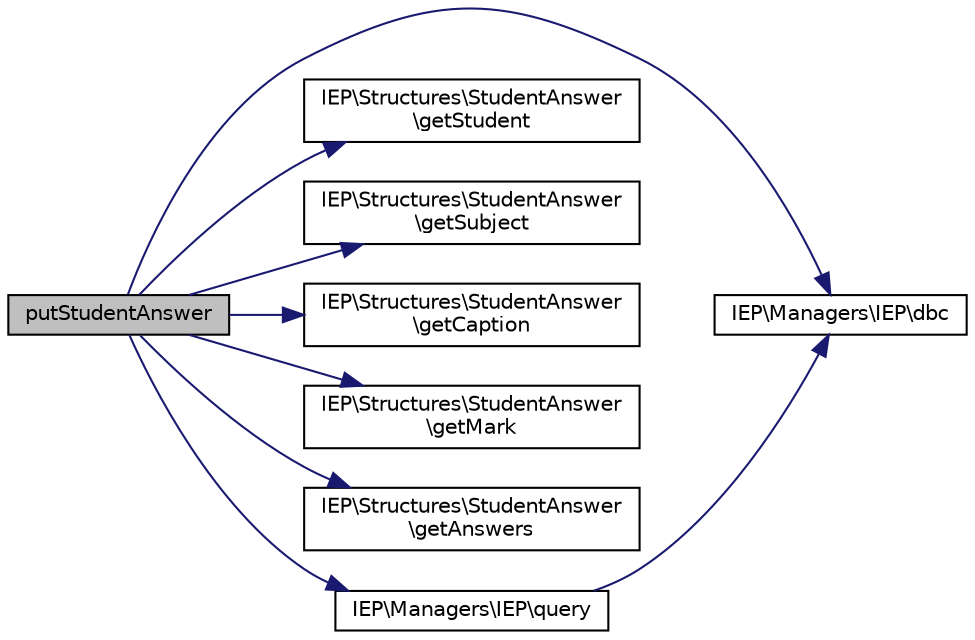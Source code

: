 digraph "putStudentAnswer"
{
  edge [fontname="Helvetica",fontsize="10",labelfontname="Helvetica",labelfontsize="10"];
  node [fontname="Helvetica",fontsize="10",shape=record];
  rankdir="LR";
  Node64 [label="putStudentAnswer",height=0.2,width=0.4,color="black", fillcolor="grey75", style="filled", fontcolor="black"];
  Node64 -> Node65 [color="midnightblue",fontsize="10",style="solid",fontname="Helvetica"];
  Node65 [label="IEP\\Managers\\IEP\\dbc",height=0.2,width=0.4,color="black", fillcolor="white", style="filled",URL="$class_i_e_p_1_1_managers_1_1_i_e_p.html#ae51244ccee8b1932cc60c3869d426f66"];
  Node64 -> Node66 [color="midnightblue",fontsize="10",style="solid",fontname="Helvetica"];
  Node66 [label="IEP\\Structures\\StudentAnswer\l\\getStudent",height=0.2,width=0.4,color="black", fillcolor="white", style="filled",URL="$class_i_e_p_1_1_structures_1_1_student_answer.html#a2fa291bed7e5e8368a740cf10ebd56cb"];
  Node64 -> Node67 [color="midnightblue",fontsize="10",style="solid",fontname="Helvetica"];
  Node67 [label="IEP\\Structures\\StudentAnswer\l\\getSubject",height=0.2,width=0.4,color="black", fillcolor="white", style="filled",URL="$class_i_e_p_1_1_structures_1_1_student_answer.html#a7ec8f5b794ded8f3c0df9afd96c8233c"];
  Node64 -> Node68 [color="midnightblue",fontsize="10",style="solid",fontname="Helvetica"];
  Node68 [label="IEP\\Structures\\StudentAnswer\l\\getCaption",height=0.2,width=0.4,color="black", fillcolor="white", style="filled",URL="$class_i_e_p_1_1_structures_1_1_student_answer.html#aac4626af46212fd81df1d779ec422b7c"];
  Node64 -> Node69 [color="midnightblue",fontsize="10",style="solid",fontname="Helvetica"];
  Node69 [label="IEP\\Structures\\StudentAnswer\l\\getMark",height=0.2,width=0.4,color="black", fillcolor="white", style="filled",URL="$class_i_e_p_1_1_structures_1_1_student_answer.html#a2b06762e07846bd782f50cd37449e9e0"];
  Node64 -> Node70 [color="midnightblue",fontsize="10",style="solid",fontname="Helvetica"];
  Node70 [label="IEP\\Structures\\StudentAnswer\l\\getAnswers",height=0.2,width=0.4,color="black", fillcolor="white", style="filled",URL="$class_i_e_p_1_1_structures_1_1_student_answer.html#a8331839d823f3debf82550182d39a951"];
  Node64 -> Node71 [color="midnightblue",fontsize="10",style="solid",fontname="Helvetica"];
  Node71 [label="IEP\\Managers\\IEP\\query",height=0.2,width=0.4,color="black", fillcolor="white", style="filled",URL="$class_i_e_p_1_1_managers_1_1_i_e_p.html#a9307862af9ee08f7f911c98ef756642d"];
  Node71 -> Node65 [color="midnightblue",fontsize="10",style="solid",fontname="Helvetica"];
}
